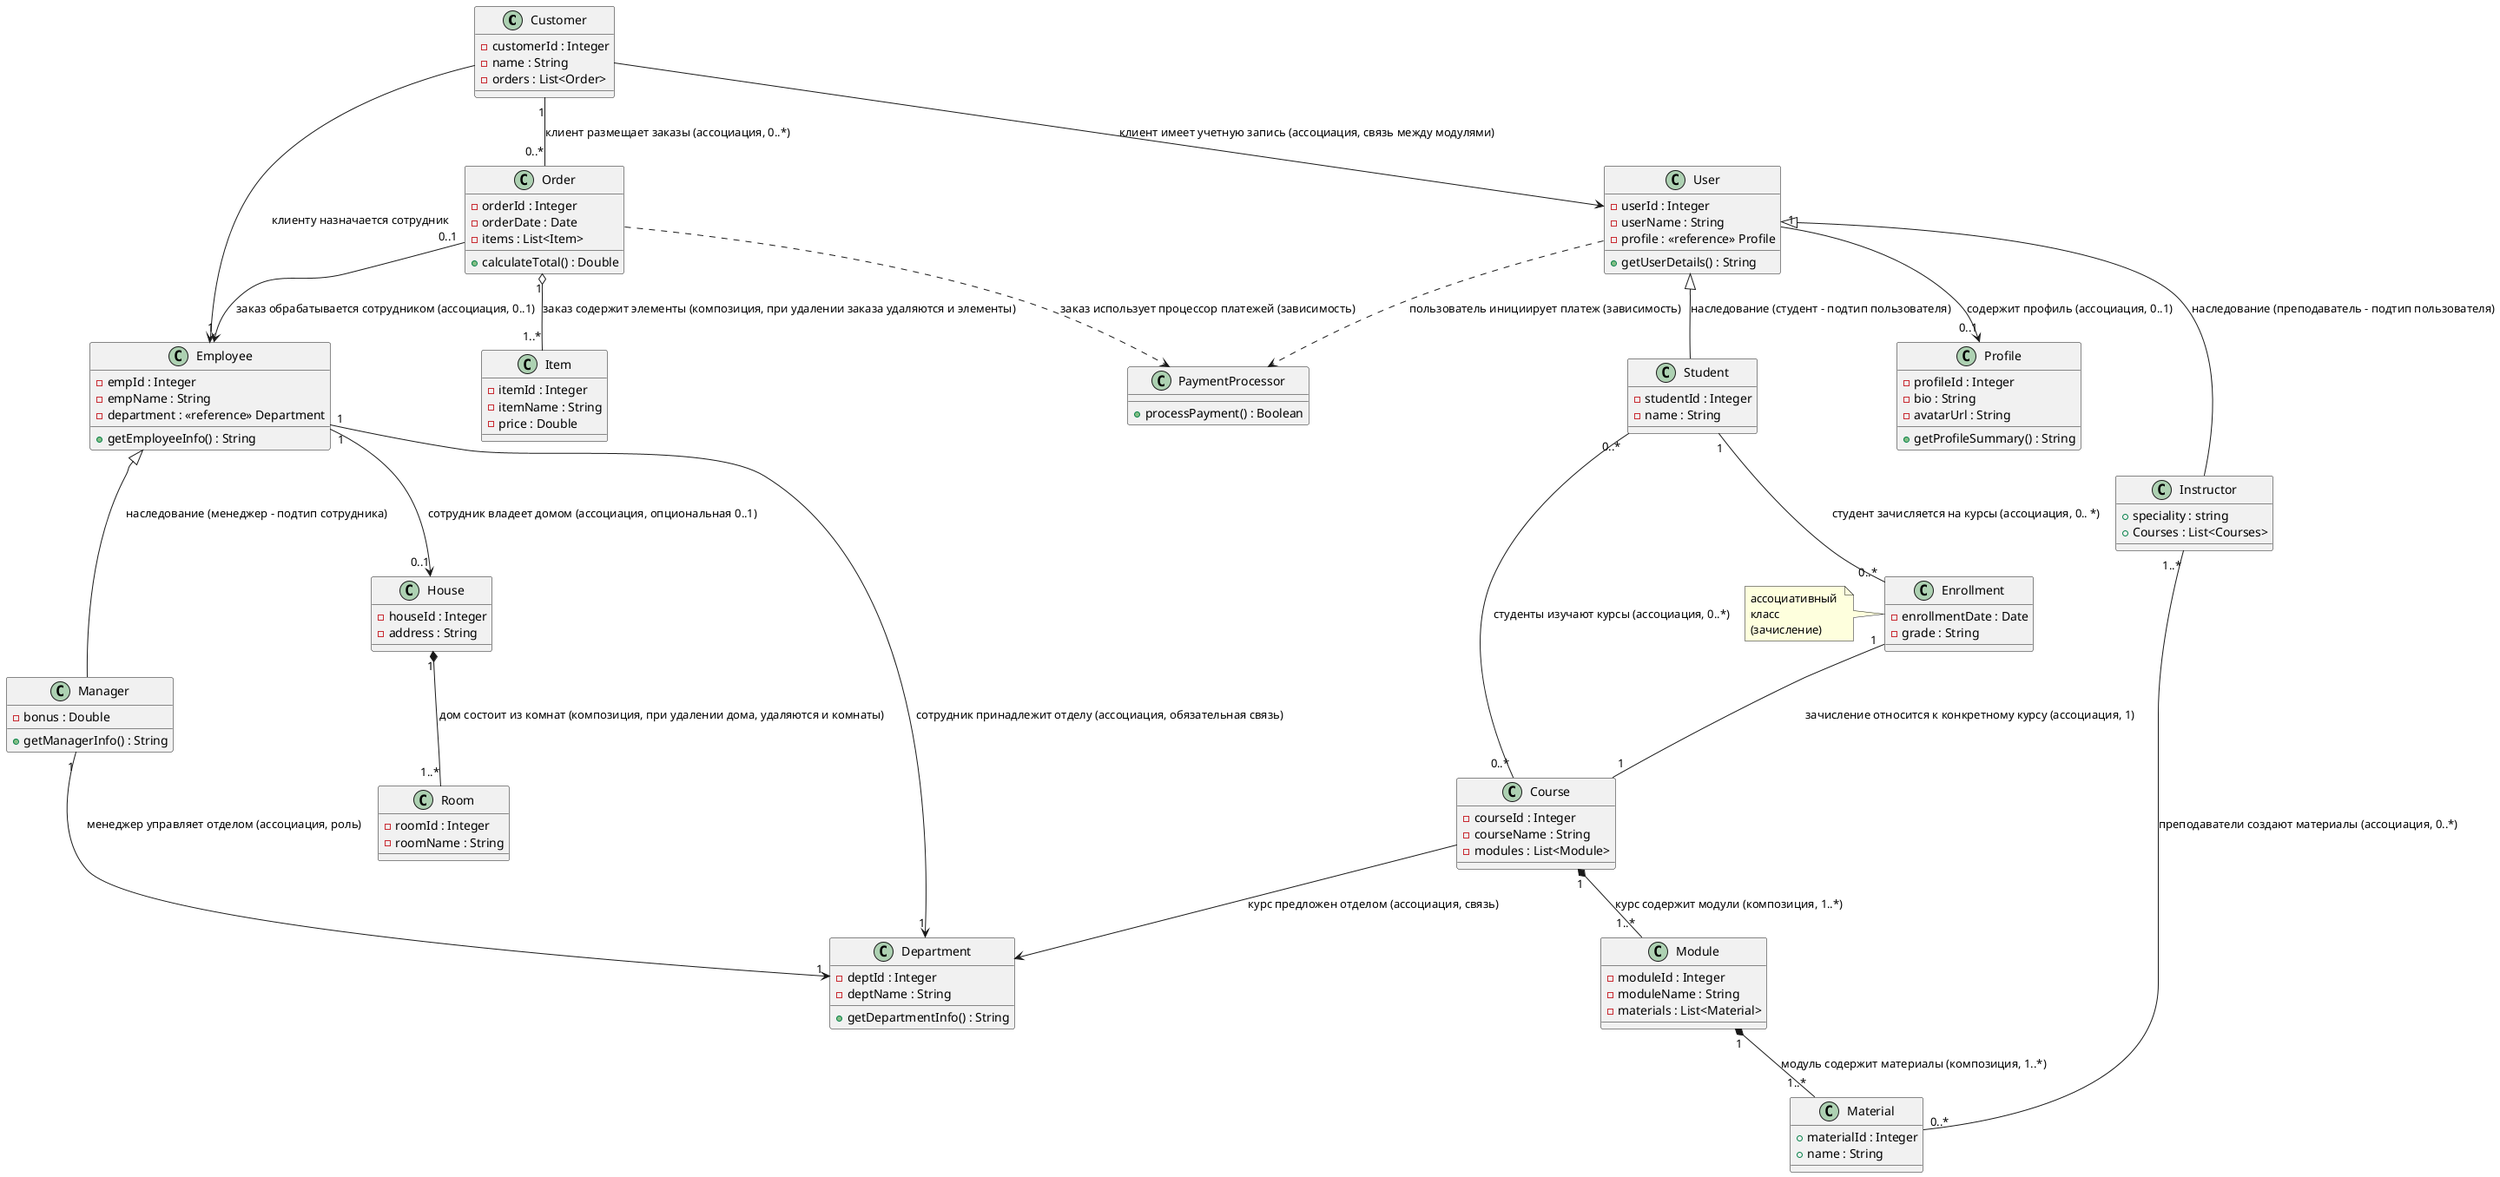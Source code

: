 @startuml task6_t1

class Customer {
    -customerId : Integer
    -name : String
    -orders : List<Order>
}

class Order {
    -orderId : Integer
    -orderDate : Date
    -items : List<Item> 

    +calculateTotal() : Double
}

class Item {
    -itemId : Integer
    -itemName : String
    -price : Double
}

class Employee {
    -empId : Integer
    -empName : String
    -department : <<reference>> Department

    +getEmployeeInfo() : String
}

class Manager {
    -bonus : Double

    +getManagerInfo() : String
}

class Department {
    -deptId : Integer
    -deptName : String

    +getDepartmentInfo() : String
}

class House {
    -houseId : Integer
    -address : String
}

class Room {
    -roomId : Integer
    -roomName : String
}

class User {
    -userId : Integer
    -userName : String
    -profile : <<reference>> Profile
    
    +getUserDetails() : String
}

class Profile {
    -profileId : Integer
    -bio : String
    -avatarUrl : String

    +getProfileSummary() : String
}

class Student {
    -studentId : Integer
    -name : String
}

class Enrollment {
    -enrollmentDate : Date
    -grade : String

}

class Course {
    -courseId : Integer
    -courseName : String
    -modules : List<Module> 
}

class Module {
    -moduleId : Integer
    -moduleName : String
    -materials : List<Material> 
}

class Material {
    +materialId : Integer
    +name : String
}

class Instructor {
    +speciality : string
    +Courses : List<Courses>
}

class PaymentProcessor {
    +processPayment() : Boolean
}

Customer --> User : клиент имеет учетную запись (ассоциация, связь между модулями)
Customer "1" -- "0..*" Order : клиент размещает заказы (ассоциация, 0..*)
Order "1" o-- "1..*" Item : заказ содержит элементы (композиция, при удалении заказа удаляются и элементы)
Order ..> PaymentProcessor : заказ использует процессор платежей (зависимость)
Customer --> Employee : клиенту назначается сотрудник
Order "0..1" --> "1" Employee : заказ обрабатывается сотрудником (ассоциация, 0..1)
Employee "1" --> "0..1" House : сотрудник владеет домом (ассоциация, опциональная 0..1)
House "1" *-- "1..*" Room : дом состоит из комнат (композиция, при удалении дома, удаляются и комнаты) 
Employee "1" --> "1" Department : сотрудник принадлежит отделу (ассоциация, обязательная связь)
Employee <|-- Manager : наследование (менеджер - подтип сотрудника)
Manager "1" --> "1" Department : менеджер управляет отделом (ассоциация, роль)
User "1" --> "0..1" Profile : содержит профиль (ассоциация, 0..1)
User  <|-- Student : наследование (студент - подтип пользователя)
User ..> PaymentProcessor : пользователь инициирует платеж (зависимость)
Student "1" -- "0..*" Enrollment : студент зачисляется на курсы (ассоциация, 0.. *)
Enrollment "1" -- "1" Course : зачисление относится к конкретному курсу (ассоциация, 1)
Course "1" *-- "1..*" Module : курс содержит модули (композиция, 1..*)
Module "1" *-- "1..*" Material : модуль содержит материалы (композиция, 1..*)
Student "0..*" -- "0..*" Course : студенты изучают курсы (ассоциация, 0..*)
User  <|-- Instructor : наследование (преподаватель - подтип пользователя)
Instructor "1..*" -- "0..*" Material :  преподаватели создают материалы (ассоциация, 0..*)
Course --> Department : курс предложен отделом (ассоциация, связь)

note left of Enrollment
ассоциативный 
класс 
(зачисление)
end note

@enduml